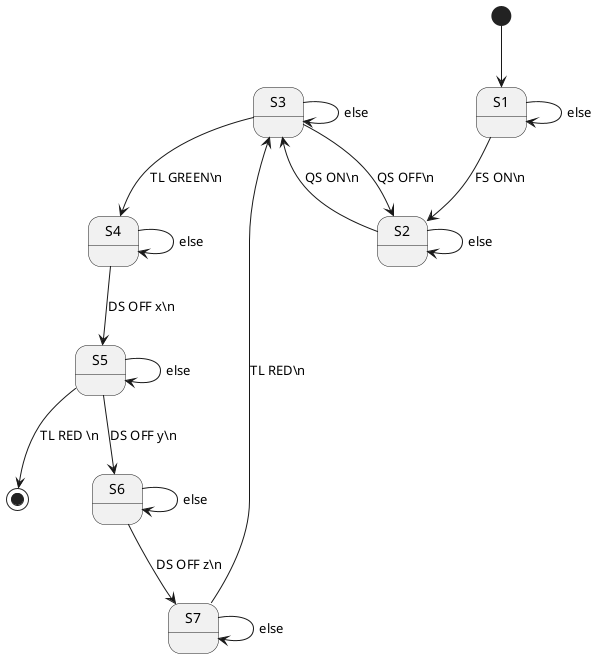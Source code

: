 @startuml

'subregex for req 5:
'(FS ON)\n(?:.*\n)*(QS ON)\n(?:.*\n)*(TL GREEN)\n(?:(?!DS OFF \d+\n)(?:.|\n))*
'(DS OFF.*)\n(?:(?!DS OFF \d+\n)(?:.|\n))*(?:(?!TL RED\n|DS.*\d+\n)(?:.|\n))*
'(TL RED)\n(?:.*\n)*(QS OFF)\n

[*] --> S1

S1 --> S1 : else
S1 --> S2 : FS ON\\n

S2 --> S2 : else
S2 --> S3 : QS ON\\n

S3 -> S3 : else
S3 --> S4 : TL GREEN\\n

S4 --> S4 : else
S4 --> S5 : DS OFF x\\n
S5 --> S5 : else
S5 --> S6 : DS OFF y\\n
S5 --> [*] : TL RED \\n

S6 --> S6 : else
S6 --> S7 : DS OFF z\\n

S7 --> S3 : TL RED\\n
S7 --> S7 : else

S3 --> S2 : QS OFF\\n


@enduml
